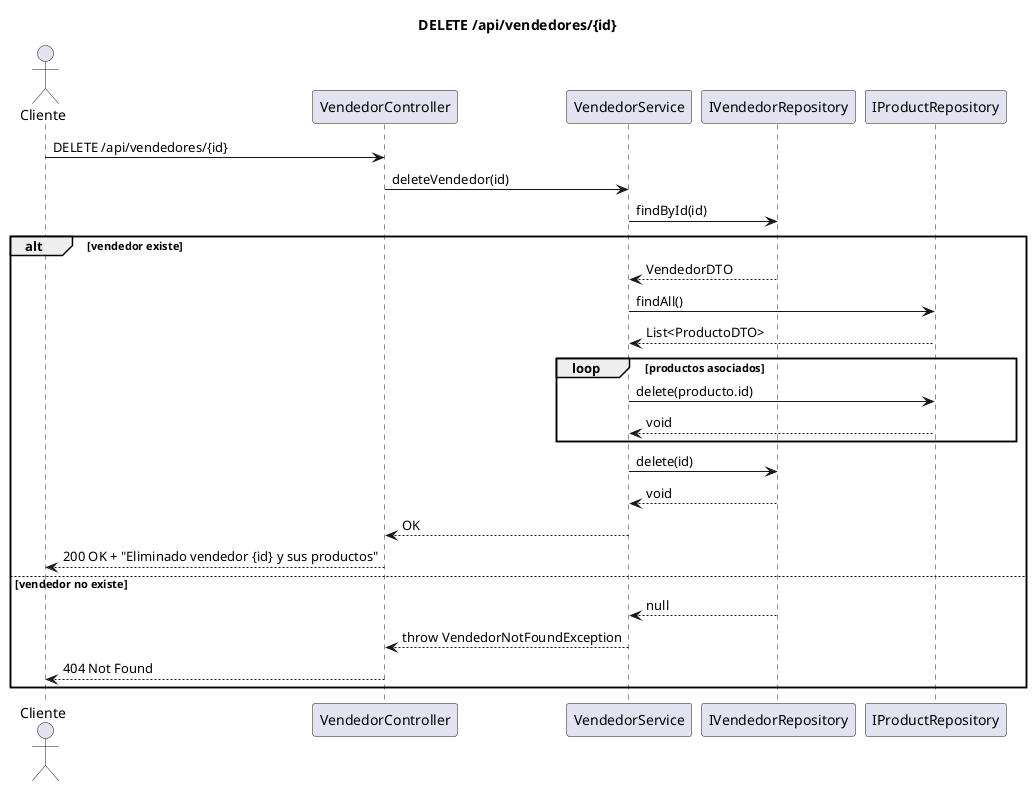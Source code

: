 @startuml
title DELETE /api/vendedores/{id}

actor Cliente
Cliente -> VendedorController : DELETE /api/vendedores/{id}
VendedorController -> VendedorService : deleteVendedor(id)
VendedorService -> IVendedorRepository : findById(id)
alt vendedor existe
    IVendedorRepository --> VendedorService : VendedorDTO

    VendedorService -> IProductRepository : findAll()
    IProductRepository --> VendedorService : List<ProductoDTO>

    loop productos asociados
        VendedorService -> IProductRepository : delete(producto.id)
        IProductRepository --> VendedorService : void
    end

    VendedorService -> IVendedorRepository : delete(id)
    IVendedorRepository --> VendedorService : void

    VendedorService --> VendedorController : OK
    VendedorController --> Cliente : 200 OK + "Eliminado vendedor {id} y sus productos"
else vendedor no existe
    IVendedorRepository --> VendedorService : null
    VendedorService --> VendedorController : throw VendedorNotFoundException
    VendedorController --> Cliente : 404 Not Found
end
@enduml
